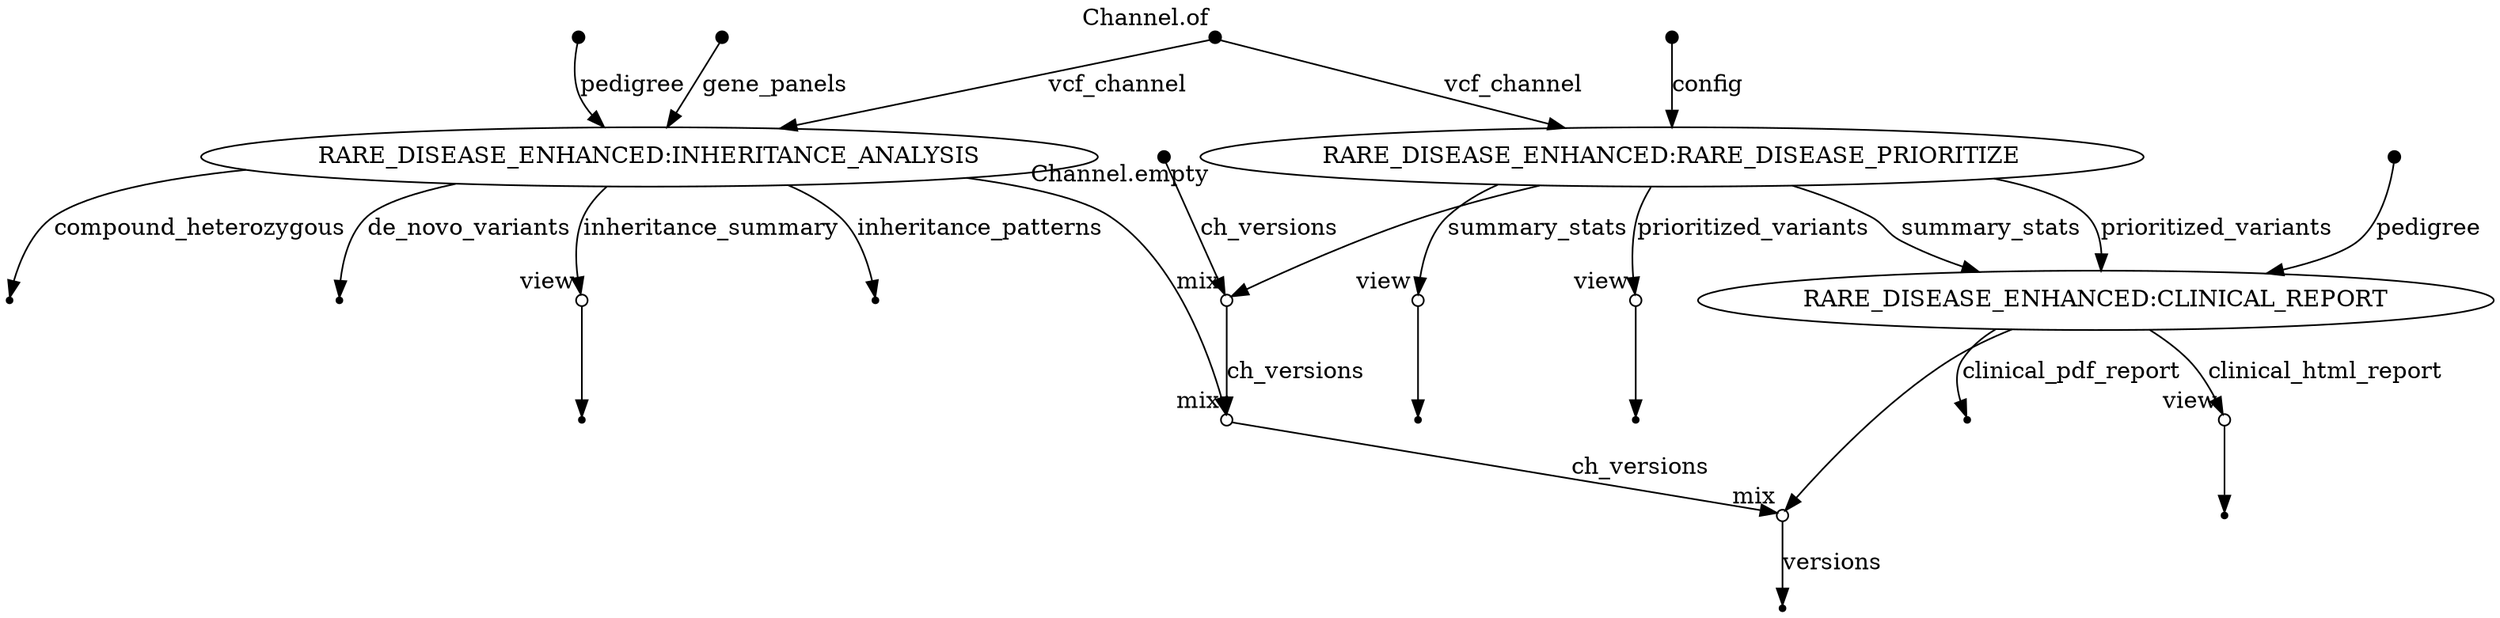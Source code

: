 digraph "pipeline_dag" {
rankdir=TB;
v0 [shape=point,label="",fixedsize=true,width=0.1,xlabel="Channel.of"];
v3 [label="RARE_DISEASE_ENHANCED:RARE_DISEASE_PRIORITIZE"];
v0 -> v3 [label="vcf_channel"];

v1 [shape=point,label="",fixedsize=true,width=0.1,xlabel="Channel.empty"];
v4 [shape=circle,label="",fixedsize=true,width=0.1,xlabel="mix"];
v1 -> v4 [label="ch_versions"];

v2 [shape=point,label="",fixedsize=true,width=0.1];
v3 [label="RARE_DISEASE_ENHANCED:RARE_DISEASE_PRIORITIZE"];
v2 -> v3 [label="config"];

v3 [label="RARE_DISEASE_ENHANCED:RARE_DISEASE_PRIORITIZE"];
v13 [label="RARE_DISEASE_ENHANCED:CLINICAL_REPORT"];
v3 -> v13 [label="prioritized_variants"];

v3 [label="RARE_DISEASE_ENHANCED:RARE_DISEASE_PRIORITIZE"];
v13 [label="RARE_DISEASE_ENHANCED:CLINICAL_REPORT"];
v3 -> v13 [label="summary_stats"];

v3 [label="RARE_DISEASE_ENHANCED:RARE_DISEASE_PRIORITIZE"];
v4 [shape=circle,label="",fixedsize=true,width=0.1,xlabel="mix"];
v3 -> v4;

v4 [shape=circle,label="",fixedsize=true,width=0.1,xlabel="mix"];
v11 [shape=circle,label="",fixedsize=true,width=0.1,xlabel="mix"];
v4 -> v11 [label="ch_versions"];

v0 [shape=point,label="",fixedsize=true,width=0.1,xlabel="Channel.of"];
v7 [label="RARE_DISEASE_ENHANCED:INHERITANCE_ANALYSIS"];
v0 -> v7 [label="vcf_channel"];

v5 [shape=point,label="",fixedsize=true,width=0.1];
v7 [label="RARE_DISEASE_ENHANCED:INHERITANCE_ANALYSIS"];
v5 -> v7 [label="pedigree"];

v6 [shape=point,label="",fixedsize=true,width=0.1];
v7 [label="RARE_DISEASE_ENHANCED:INHERITANCE_ANALYSIS"];
v6 -> v7 [label="gene_panels"];

v7 [label="RARE_DISEASE_ENHANCED:INHERITANCE_ANALYSIS"];
v10 [shape=point];
v7 -> v10 [label="inheritance_patterns"];

v7 [label="RARE_DISEASE_ENHANCED:INHERITANCE_ANALYSIS"];
v9 [shape=point];
v7 -> v9 [label="compound_heterozygous"];

v7 [label="RARE_DISEASE_ENHANCED:INHERITANCE_ANALYSIS"];
v8 [shape=point];
v7 -> v8 [label="de_novo_variants"];

v7 [label="RARE_DISEASE_ENHANCED:INHERITANCE_ANALYSIS"];
v21 [shape=circle,label="",fixedsize=true,width=0.1,xlabel="view"];
v7 -> v21 [label="inheritance_summary"];

v7 [label="RARE_DISEASE_ENHANCED:INHERITANCE_ANALYSIS"];
v11 [shape=circle,label="",fixedsize=true,width=0.1,xlabel="mix"];
v7 -> v11;

v11 [shape=circle,label="",fixedsize=true,width=0.1,xlabel="mix"];
v15 [shape=circle,label="",fixedsize=true,width=0.1,xlabel="mix"];
v11 -> v15 [label="ch_versions"];

v12 [shape=point,label="",fixedsize=true,width=0.1];
v13 [label="RARE_DISEASE_ENHANCED:CLINICAL_REPORT"];
v12 -> v13 [label="pedigree"];

v13 [label="RARE_DISEASE_ENHANCED:CLINICAL_REPORT"];
v23 [shape=circle,label="",fixedsize=true,width=0.1,xlabel="view"];
v13 -> v23 [label="clinical_html_report"];

v13 [label="RARE_DISEASE_ENHANCED:CLINICAL_REPORT"];
v14 [shape=point];
v13 -> v14 [label="clinical_pdf_report"];

v13 [label="RARE_DISEASE_ENHANCED:CLINICAL_REPORT"];
v15 [shape=circle,label="",fixedsize=true,width=0.1,xlabel="mix"];
v13 -> v15;

v15 [shape=circle,label="",fixedsize=true,width=0.1,xlabel="mix"];
v16 [shape=point];
v15 -> v16 [label="versions"];

v3 [label="RARE_DISEASE_ENHANCED:RARE_DISEASE_PRIORITIZE"];
v17 [shape=circle,label="",fixedsize=true,width=0.1,xlabel="view"];
v3 -> v17 [label="summary_stats"];

v17 [shape=circle,label="",fixedsize=true,width=0.1,xlabel="view"];
v18 [shape=point];
v17 -> v18;

v3 [label="RARE_DISEASE_ENHANCED:RARE_DISEASE_PRIORITIZE"];
v19 [shape=circle,label="",fixedsize=true,width=0.1,xlabel="view"];
v3 -> v19 [label="prioritized_variants"];

v19 [shape=circle,label="",fixedsize=true,width=0.1,xlabel="view"];
v20 [shape=point];
v19 -> v20;

v21 [shape=circle,label="",fixedsize=true,width=0.1,xlabel="view"];
v22 [shape=point];
v21 -> v22;

v23 [shape=circle,label="",fixedsize=true,width=0.1,xlabel="view"];
v24 [shape=point];
v23 -> v24;

}
